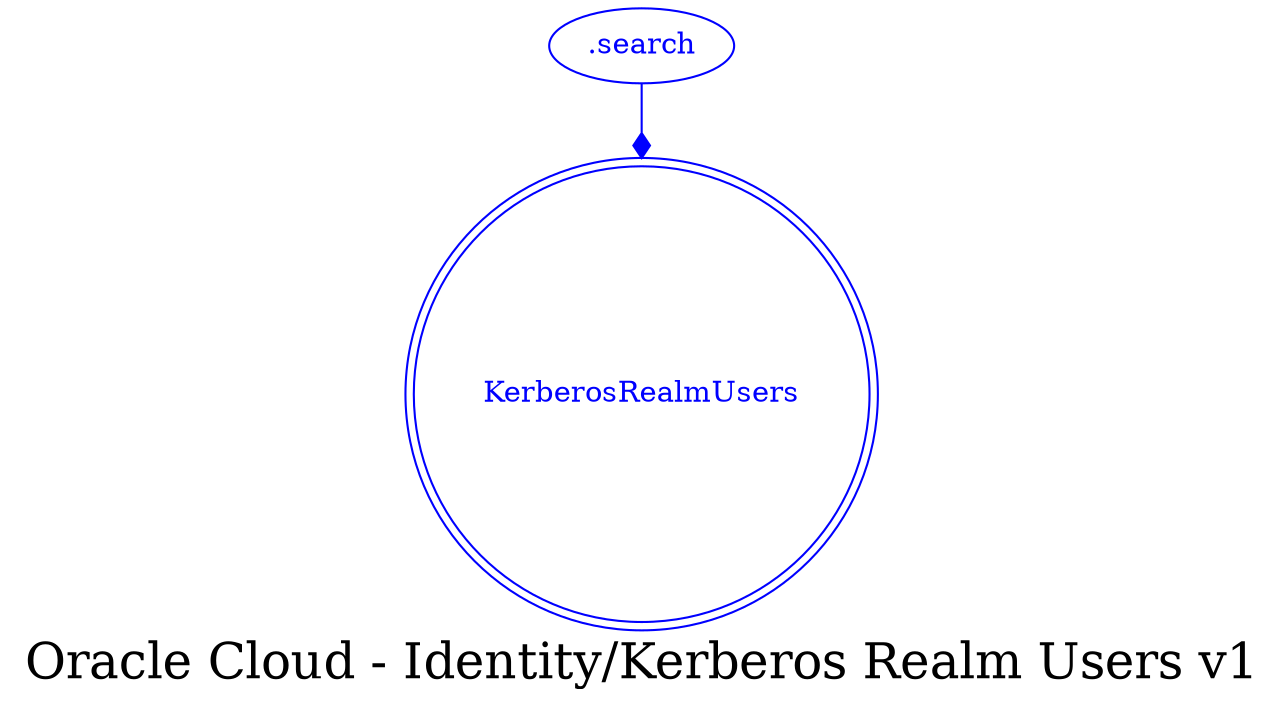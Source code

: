digraph LexiconGraph {
graph[label="Oracle Cloud - Identity/Kerberos Realm Users v1", fontsize=24]
splines=true
"KerberosRealmUsers" [color=blue, fontcolor=blue, shape=doublecircle]
".search" -> "KerberosRealmUsers" [color=blue, fontcolor=blue, arrowhead=diamond, arrowtail=none]
".search" [color=blue, fontcolor=blue, shape=ellipse]
}
